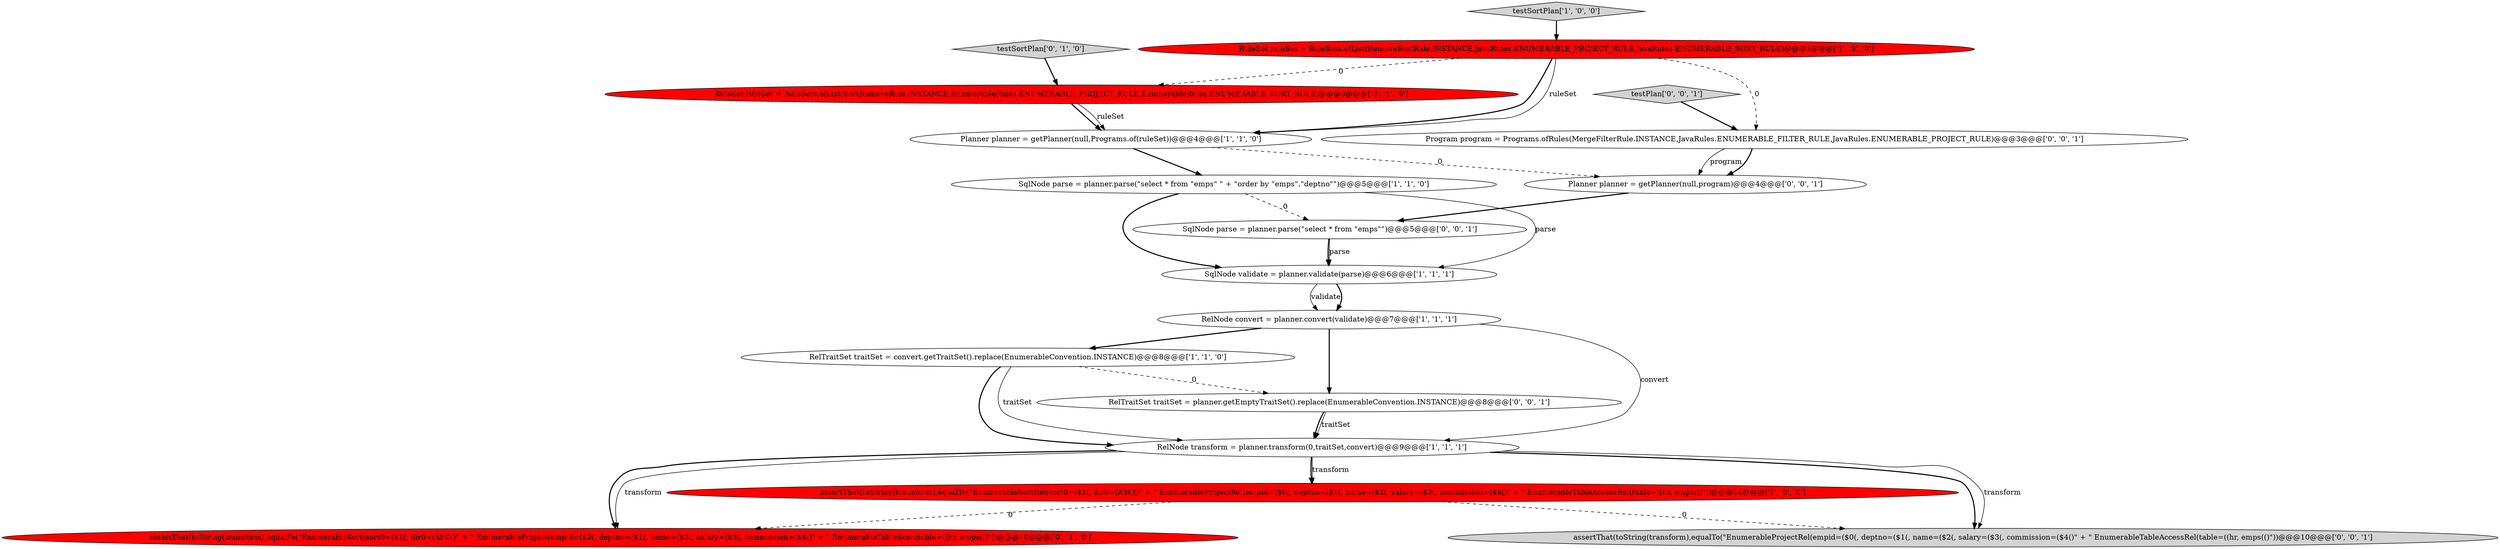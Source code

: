 digraph {
2 [style = filled, label = "SqlNode parse = planner.parse(\"select * from \"emps\" \" + \"order by \"emps\".\"deptno\"\")@@@5@@@['1', '1', '0']", fillcolor = white, shape = ellipse image = "AAA0AAABBB1BBB"];
15 [style = filled, label = "Program program = Programs.ofRules(MergeFilterRule.INSTANCE,JavaRules.ENUMERABLE_FILTER_RULE,JavaRules.ENUMERABLE_PROJECT_RULE)@@@3@@@['0', '0', '1']", fillcolor = white, shape = ellipse image = "AAA0AAABBB3BBB"];
16 [style = filled, label = "testPlan['0', '0', '1']", fillcolor = lightgray, shape = diamond image = "AAA0AAABBB3BBB"];
12 [style = filled, label = "Planner planner = getPlanner(null,program)@@@4@@@['0', '0', '1']", fillcolor = white, shape = ellipse image = "AAA0AAABBB3BBB"];
4 [style = filled, label = "testSortPlan['1', '0', '0']", fillcolor = lightgray, shape = diamond image = "AAA0AAABBB1BBB"];
0 [style = filled, label = "Planner planner = getPlanner(null,Programs.of(ruleSet))@@@4@@@['1', '1', '0']", fillcolor = white, shape = ellipse image = "AAA0AAABBB1BBB"];
11 [style = filled, label = "assertThat(toString(transform),equalTo(\"EnumerableSort(sort0=($1(, dir0=(ASC()\" + \" EnumerableProject(empid=($0(, deptno=($1(, name=($2(, salary=($3(, commission=($4()\" + \" EnumerableTableScan(table=((hr, emps(()\"))@@@10@@@['0', '1', '0']", fillcolor = red, shape = ellipse image = "AAA1AAABBB2BBB"];
13 [style = filled, label = "SqlNode parse = planner.parse(\"select * from \"emps\"\")@@@5@@@['0', '0', '1']", fillcolor = white, shape = ellipse image = "AAA0AAABBB3BBB"];
14 [style = filled, label = "RelTraitSet traitSet = planner.getEmptyTraitSet().replace(EnumerableConvention.INSTANCE)@@@8@@@['0', '0', '1']", fillcolor = white, shape = ellipse image = "AAA0AAABBB3BBB"];
9 [style = filled, label = "RuleSet ruleSet = RuleSets.ofList(SortRemoveRule.INSTANCE,EnumerableRules.ENUMERABLE_PROJECT_RULE,EnumerableRules.ENUMERABLE_SORT_RULE)@@@3@@@['0', '1', '0']", fillcolor = red, shape = ellipse image = "AAA1AAABBB2BBB"];
3 [style = filled, label = "SqlNode validate = planner.validate(parse)@@@6@@@['1', '1', '1']", fillcolor = white, shape = ellipse image = "AAA0AAABBB1BBB"];
1 [style = filled, label = "assertThat(toString(transform),equalTo(\"EnumerableSortRel(sort0=($1(, dir0=(ASC()\" + \" EnumerableProjectRel(empid=($0(, deptno=($1(, name=($2(, salary=($3(, commission=($4()\" + \" EnumerableTableAccessRel(table=((hr, emps(()\"))@@@10@@@['1', '0', '0']", fillcolor = red, shape = ellipse image = "AAA1AAABBB1BBB"];
8 [style = filled, label = "RelNode convert = planner.convert(validate)@@@7@@@['1', '1', '1']", fillcolor = white, shape = ellipse image = "AAA0AAABBB1BBB"];
6 [style = filled, label = "RelNode transform = planner.transform(0,traitSet,convert)@@@9@@@['1', '1', '1']", fillcolor = white, shape = ellipse image = "AAA0AAABBB1BBB"];
17 [style = filled, label = "assertThat(toString(transform),equalTo(\"EnumerableProjectRel(empid=($0(, deptno=($1(, name=($2(, salary=($3(, commission=($4()\" + \" EnumerableTableAccessRel(table=((hr, emps(()\"))@@@10@@@['0', '0', '1']", fillcolor = lightgray, shape = ellipse image = "AAA0AAABBB3BBB"];
7 [style = filled, label = "RuleSet ruleSet = RuleSets.ofList(RemoveSortRule.INSTANCE,JavaRules.ENUMERABLE_PROJECT_RULE,JavaRules.ENUMERABLE_SORT_RULE)@@@3@@@['1', '0', '0']", fillcolor = red, shape = ellipse image = "AAA1AAABBB1BBB"];
10 [style = filled, label = "testSortPlan['0', '1', '0']", fillcolor = lightgray, shape = diamond image = "AAA0AAABBB2BBB"];
5 [style = filled, label = "RelTraitSet traitSet = convert.getTraitSet().replace(EnumerableConvention.INSTANCE)@@@8@@@['1', '1', '0']", fillcolor = white, shape = ellipse image = "AAA0AAABBB1BBB"];
6->17 [style = bold, label=""];
16->15 [style = bold, label=""];
5->14 [style = dashed, label="0"];
9->0 [style = bold, label=""];
15->12 [style = solid, label="program"];
2->3 [style = bold, label=""];
0->2 [style = bold, label=""];
6->11 [style = solid, label="transform"];
8->14 [style = bold, label=""];
7->0 [style = bold, label=""];
3->8 [style = solid, label="validate"];
0->12 [style = dashed, label="0"];
6->17 [style = solid, label="transform"];
4->7 [style = bold, label=""];
8->6 [style = solid, label="convert"];
6->1 [style = bold, label=""];
12->13 [style = bold, label=""];
14->6 [style = solid, label="traitSet"];
1->17 [style = dashed, label="0"];
5->6 [style = bold, label=""];
8->5 [style = bold, label=""];
13->3 [style = bold, label=""];
13->3 [style = solid, label="parse"];
7->9 [style = dashed, label="0"];
1->11 [style = dashed, label="0"];
2->13 [style = dashed, label="0"];
3->8 [style = bold, label=""];
6->11 [style = bold, label=""];
7->15 [style = dashed, label="0"];
2->3 [style = solid, label="parse"];
6->1 [style = solid, label="transform"];
10->9 [style = bold, label=""];
15->12 [style = bold, label=""];
9->0 [style = solid, label="ruleSet"];
7->0 [style = solid, label="ruleSet"];
14->6 [style = bold, label=""];
5->6 [style = solid, label="traitSet"];
}
